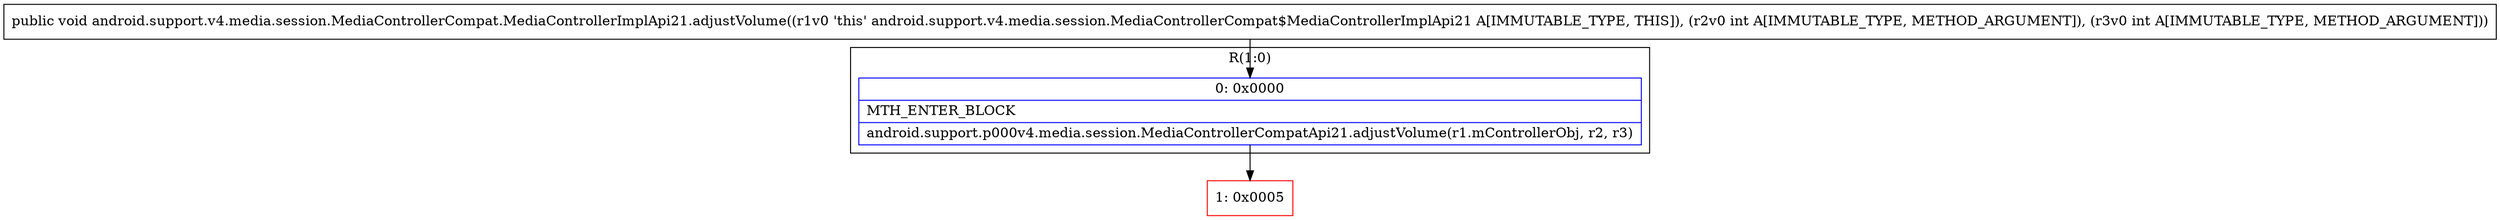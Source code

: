 digraph "CFG forandroid.support.v4.media.session.MediaControllerCompat.MediaControllerImplApi21.adjustVolume(II)V" {
subgraph cluster_Region_12930401 {
label = "R(1:0)";
node [shape=record,color=blue];
Node_0 [shape=record,label="{0\:\ 0x0000|MTH_ENTER_BLOCK\l|android.support.p000v4.media.session.MediaControllerCompatApi21.adjustVolume(r1.mControllerObj, r2, r3)\l}"];
}
Node_1 [shape=record,color=red,label="{1\:\ 0x0005}"];
MethodNode[shape=record,label="{public void android.support.v4.media.session.MediaControllerCompat.MediaControllerImplApi21.adjustVolume((r1v0 'this' android.support.v4.media.session.MediaControllerCompat$MediaControllerImplApi21 A[IMMUTABLE_TYPE, THIS]), (r2v0 int A[IMMUTABLE_TYPE, METHOD_ARGUMENT]), (r3v0 int A[IMMUTABLE_TYPE, METHOD_ARGUMENT])) }"];
MethodNode -> Node_0;
Node_0 -> Node_1;
}

